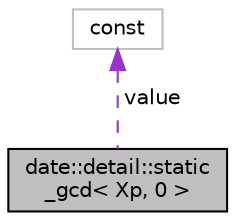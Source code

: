 digraph "date::detail::static_gcd&lt; Xp, 0 &gt;"
{
 // LATEX_PDF_SIZE
  edge [fontname="Helvetica",fontsize="10",labelfontname="Helvetica",labelfontsize="10"];
  node [fontname="Helvetica",fontsize="10",shape=record];
  Node1 [label="date::detail::static\l_gcd\< Xp, 0 \>",height=0.2,width=0.4,color="black", fillcolor="grey75", style="filled", fontcolor="black",tooltip=" "];
  Node2 -> Node1 [dir="back",color="darkorchid3",fontsize="10",style="dashed",label=" value" ];
  Node2 [label="const",height=0.2,width=0.4,color="grey75", fillcolor="white", style="filled",tooltip=" "];
}
